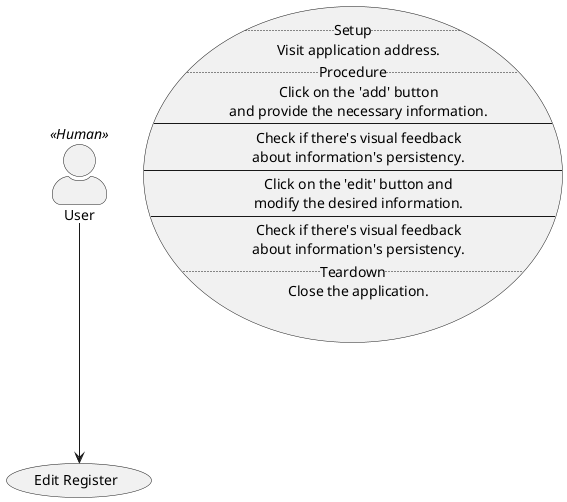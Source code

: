 @startuml Edit Register
skinparam actorStyle awesome
top to bottom direction

User << Human >>
usecase "Edit Register" as edit

usecase Edit as "
..Setup..
Visit application address.
..Procedure..
Click on the 'add' button
and provide the necessary information.
--
Check if there's visual feedback
about information's persistency.
--
Click on the 'edit' button and
modify the desired information.
--
Check if there's visual feedback
about information's persistency.
..Teardown..
Close the application."

User ---> edit

@enduml
